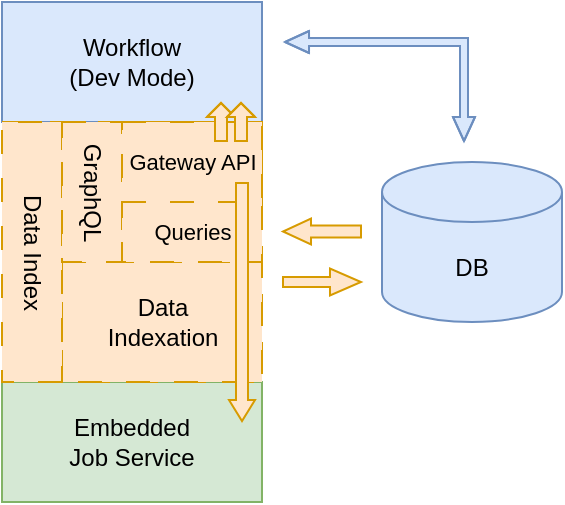 <mxfile version="21.6.5" type="google">
  <diagram name="Page-1" id="SFV0DPMBpy5tl9tK5UpT">
    <mxGraphModel grid="1" page="1" gridSize="10" guides="1" tooltips="1" connect="1" arrows="1" fold="1" pageScale="1" pageWidth="827" pageHeight="1169" math="0" shadow="0">
      <root>
        <mxCell id="0" />
        <mxCell id="1" parent="0" />
        <mxCell id="krKL_mxPOFj_XPniPA5U-5" value="Workflow&lt;br&gt;(Dev Mode)" style="rounded=0;whiteSpace=wrap;html=1;fillColor=#dae8fc;strokeColor=#6c8ebf;" vertex="1" parent="1">
          <mxGeometry x="269" y="90" width="130" height="60" as="geometry" />
        </mxCell>
        <mxCell id="krKL_mxPOFj_XPniPA5U-9" value="Embedded&lt;br&gt;Job Service" style="rounded=0;whiteSpace=wrap;html=1;fillColor=#d5e8d4;strokeColor=#82b366;" vertex="1" parent="1">
          <mxGeometry x="269" y="280" width="130" height="60" as="geometry" />
        </mxCell>
        <mxCell id="krKL_mxPOFj_XPniPA5U-17" value="" style="whiteSpace=wrap;html=1;aspect=fixed;fillColor=#ffe6cc;strokeColor=#d79b00;dashed=1;dashPattern=12 12;" vertex="1" parent="1">
          <mxGeometry x="269" y="150" width="130" height="130" as="geometry" />
        </mxCell>
        <mxCell id="krKL_mxPOFj_XPniPA5U-19" value="" style="rounded=0;whiteSpace=wrap;html=1;fillColor=#ffe6cc;strokeColor=#d79b00;dashed=1;dashPattern=12 12;" vertex="1" parent="1">
          <mxGeometry x="299" y="220" width="100" height="60" as="geometry" />
        </mxCell>
        <mxCell id="krKL_mxPOFj_XPniPA5U-21" value="" style="rounded=0;whiteSpace=wrap;html=1;direction=west;fillColor=#ffe6cc;strokeColor=#d79b00;dashed=1;dashPattern=12 12;" vertex="1" parent="1">
          <mxGeometry x="269" y="150" width="30" height="130" as="geometry" />
        </mxCell>
        <mxCell id="krKL_mxPOFj_XPniPA5U-23" value="" style="rounded=0;whiteSpace=wrap;html=1;fillColor=#ffe6cc;strokeColor=#d79b00;dashed=1;dashPattern=12 12;" vertex="1" parent="1">
          <mxGeometry x="299" y="150" width="30" height="70" as="geometry" />
        </mxCell>
        <mxCell id="krKL_mxPOFj_XPniPA5U-25" value="" style="rounded=0;whiteSpace=wrap;html=1;fillColor=#ffe6cc;strokeColor=#d79b00;dashed=1;dashPattern=12 12;" vertex="1" parent="1">
          <mxGeometry x="329" y="190" width="70" height="30" as="geometry" />
        </mxCell>
        <mxCell id="krKL_mxPOFj_XPniPA5U-26" value="" style="rounded=0;whiteSpace=wrap;html=1;fillColor=#ffe6cc;strokeColor=#d79b00;dashed=1;dashPattern=12 12;" vertex="1" parent="1">
          <mxGeometry x="329" y="150" width="70" height="40" as="geometry" />
        </mxCell>
        <mxCell id="krKL_mxPOFj_XPniPA5U-27" value="Data Index" style="text;html=1;align=center;verticalAlign=middle;resizable=0;points=[];autosize=1;rotation=90;dashed=1;dashPattern=12 12;" vertex="1" parent="1">
          <mxGeometry x="244" y="200" width="80" height="30" as="geometry" />
        </mxCell>
        <mxCell id="krKL_mxPOFj_XPniPA5U-28" value="GraphQL" style="text;html=1;align=center;verticalAlign=middle;resizable=0;points=[];autosize=1;rotation=90;dashed=1;dashPattern=12 12;" vertex="1" parent="1">
          <mxGeometry x="279" y="170" width="70" height="30" as="geometry" />
        </mxCell>
        <mxCell id="krKL_mxPOFj_XPniPA5U-29" value="&lt;font style=&quot;font-size: 11px;&quot;&gt;Gateway API&lt;/font&gt;" style="text;html=1;align=center;verticalAlign=middle;resizable=0;points=[];autosize=1;dashed=1;dashPattern=12 12;" vertex="1" parent="1">
          <mxGeometry x="319" y="155" width="90" height="30" as="geometry" />
        </mxCell>
        <mxCell id="krKL_mxPOFj_XPniPA5U-30" value="&lt;font style=&quot;font-size: 11px;&quot;&gt;Queries&lt;/font&gt;" style="text;html=1;align=center;verticalAlign=middle;resizable=0;points=[];autosize=1;dashed=1;dashPattern=12 12;" vertex="1" parent="1">
          <mxGeometry x="334" y="190" width="60" height="30" as="geometry" />
        </mxCell>
        <mxCell id="krKL_mxPOFj_XPniPA5U-31" value="Data&lt;br&gt;Indexation" style="text;html=1;align=center;verticalAlign=middle;resizable=0;points=[];autosize=1;strokeColor=none;fillColor=none;dashed=1;dashPattern=12 12;" vertex="1" parent="1">
          <mxGeometry x="309" y="230" width="80" height="40" as="geometry" />
        </mxCell>
        <mxCell id="krKL_mxPOFj_XPniPA5U-32" value="DB" style="shape=cylinder3;whiteSpace=wrap;html=1;boundedLbl=1;backgroundOutline=1;size=15;fillColor=#dae8fc;strokeColor=#6c8ebf;" vertex="1" parent="1">
          <mxGeometry x="459" y="170" width="90" height="80" as="geometry" />
        </mxCell>
        <mxCell id="awBEOhFoFF5UymR4_-2E-9" value="" style="shape=flexArrow;endArrow=classic;html=1;rounded=0;endWidth=7;endSize=2;width=6;fillColor=#ffe6cc;strokeColor=#d79b00;" edge="1" parent="1">
          <mxGeometry width="50" height="50" relative="1" as="geometry">
            <mxPoint x="378.5" y="160" as="sourcePoint" />
            <mxPoint x="378.5" y="140" as="targetPoint" />
            <Array as="points">
              <mxPoint x="378.5" y="130" />
            </Array>
          </mxGeometry>
        </mxCell>
        <mxCell id="awBEOhFoFF5UymR4_-2E-10" value="" style="shape=flexArrow;endArrow=classic;html=1;rounded=0;endWidth=6;endSize=3.165;width=6;fillColor=#ffe6cc;strokeColor=#d79b00;" edge="1" parent="1">
          <mxGeometry width="50" height="50" relative="1" as="geometry">
            <mxPoint x="389" y="180" as="sourcePoint" />
            <mxPoint x="389" y="300" as="targetPoint" />
          </mxGeometry>
        </mxCell>
        <mxCell id="HVcm6iyR7VjEUGQc1Eu3-1" value="" style="shape=flexArrow;endArrow=classic;startArrow=classic;html=1;rounded=0;width=4;startSize=3.67;endWidth=6;endSize=3.67;startWidth=6;fillColor=#dae8fc;strokeColor=#6c8ebf;" edge="1" parent="1">
          <mxGeometry width="100" height="100" relative="1" as="geometry">
            <mxPoint x="500" y="160" as="sourcePoint" />
            <mxPoint x="410" y="110" as="targetPoint" />
            <Array as="points">
              <mxPoint x="500" y="110" />
            </Array>
          </mxGeometry>
        </mxCell>
        <mxCell id="HVcm6iyR7VjEUGQc1Eu3-3" value="" style="shape=flexArrow;endArrow=classic;html=1;rounded=0;endWidth=7;endSize=2;width=6;fillColor=#ffe6cc;strokeColor=#d79b00;" edge="1" parent="1">
          <mxGeometry width="50" height="50" relative="1" as="geometry">
            <mxPoint x="388.5" y="160" as="sourcePoint" />
            <mxPoint x="388.5" y="140" as="targetPoint" />
            <Array as="points">
              <mxPoint x="388.5" y="130" />
            </Array>
          </mxGeometry>
        </mxCell>
        <mxCell id="HVcm6iyR7VjEUGQc1Eu3-4" value="" style="shape=flexArrow;endArrow=classic;html=1;rounded=0;endWidth=7.5;endSize=4.835;width=5;fillColor=#ffe6cc;strokeColor=#d79b00;" edge="1" parent="1">
          <mxGeometry width="50" height="50" relative="1" as="geometry">
            <mxPoint x="409" y="230" as="sourcePoint" />
            <mxPoint x="449" y="230" as="targetPoint" />
            <Array as="points">
              <mxPoint x="409" y="230" />
            </Array>
          </mxGeometry>
        </mxCell>
        <mxCell id="HVcm6iyR7VjEUGQc1Eu3-6" value="" style="shape=flexArrow;endArrow=classic;html=1;rounded=0;endWidth=6;endSize=4.335;width=6;fillColor=#ffe6cc;strokeColor=#d79b00;" edge="1" parent="1">
          <mxGeometry width="50" height="50" relative="1" as="geometry">
            <mxPoint x="449" y="204.75" as="sourcePoint" />
            <mxPoint x="409" y="204.75" as="targetPoint" />
            <Array as="points" />
          </mxGeometry>
        </mxCell>
      </root>
    </mxGraphModel>
  </diagram>
</mxfile>
